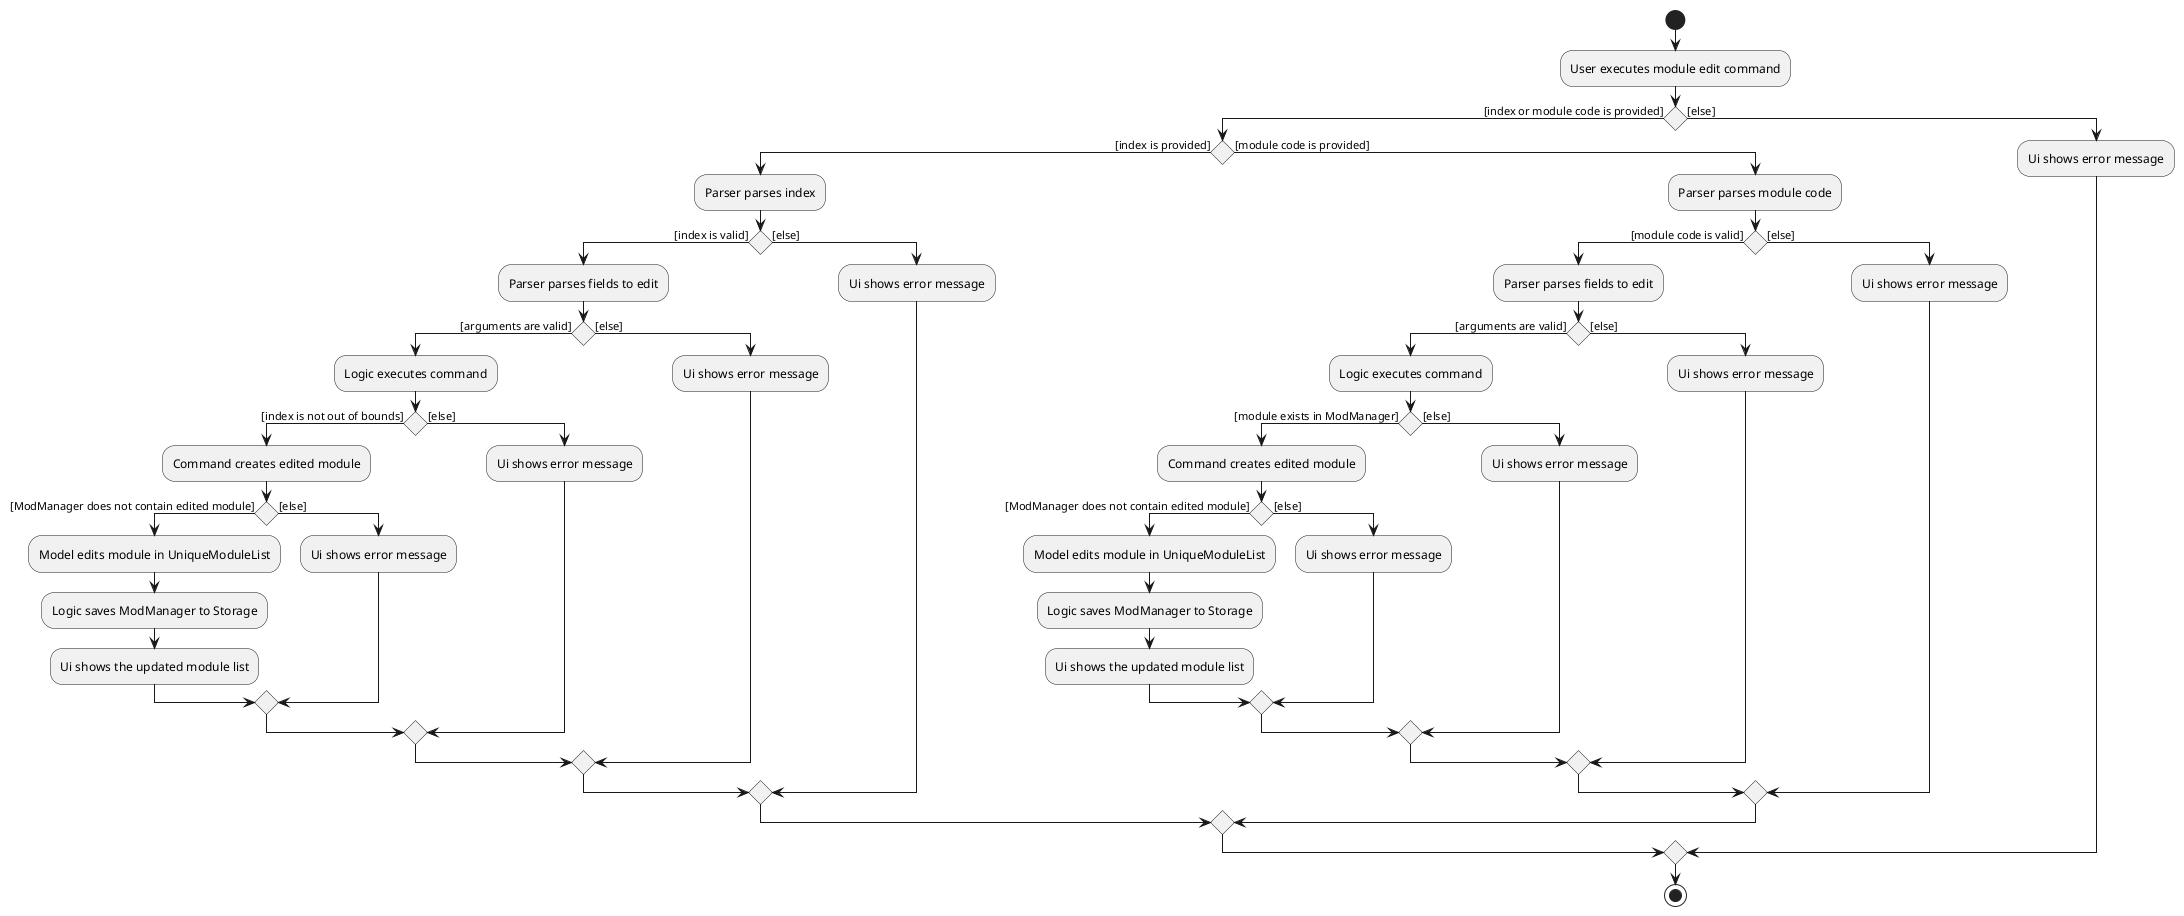 @startuml
start
:User executes module edit command;
if () then ([index or module code is provided])
    if () then ([index is provided])
        :Parser parses index;
        if () then ([index is valid])
            :Parser parses fields to edit;
            if () then ([arguments are valid])
                :Logic executes command;
                if () then ([index is not out of bounds])
                    :Command creates edited module;
                    if () then ([ModManager does not contain edited module])
                        :Model edits module in UniqueModuleList;
                        :Logic saves ModManager to Storage;
                        :Ui shows the updated module list;
                    else ([else])
                        :Ui shows error message;
                    endif
                else ([else])
                    :Ui shows error message;
                endif
            else ([else])
                :Ui shows error message;
            endif
        else ([else])
            :Ui shows error message;
        endif
    else ([module code is provided])
        :Parser parses module code;
        if () then ([module code is valid])
            :Parser parses fields to edit;
            if () then ([arguments are valid])
                :Logic executes command;
                if () then ([module exists in ModManager])
                    :Command creates edited module;
                    if () then ([ModManager does not contain edited module])
                        :Model edits module in UniqueModuleList;
                        :Logic saves ModManager to Storage;
                        :Ui shows the updated module list;
                    else ([else])
                        :Ui shows error message;
                    endif
                else ([else])
                    :Ui shows error message;
                endif
            else ([else])
                :Ui shows error message;
            endif
        else ([else])
            :Ui shows error message;
        endif
    endif
else ([else])
    :Ui shows error message;
endif
stop
@enduml
